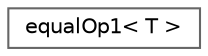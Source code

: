 digraph "Graphical Class Hierarchy"
{
 // LATEX_PDF_SIZE
  bgcolor="transparent";
  edge [fontname=Helvetica,fontsize=10,labelfontname=Helvetica,labelfontsize=10];
  node [fontname=Helvetica,fontsize=10,shape=box,height=0.2,width=0.4];
  rankdir="LR";
  Node0 [id="Node000000",label="equalOp1\< T \>",height=0.2,width=0.4,color="grey40", fillcolor="white", style="filled",URL="$structFoam_1_1equalOp1.html",tooltip=" "];
}
